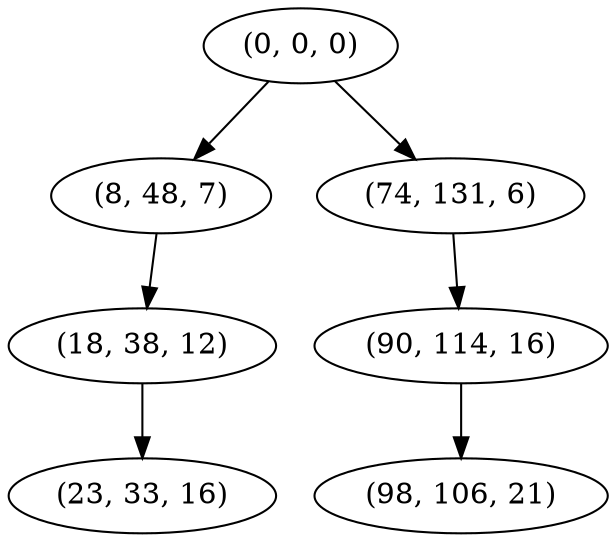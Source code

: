 digraph tree {
    "(0, 0, 0)";
    "(8, 48, 7)";
    "(18, 38, 12)";
    "(23, 33, 16)";
    "(74, 131, 6)";
    "(90, 114, 16)";
    "(98, 106, 21)";
    "(0, 0, 0)" -> "(8, 48, 7)";
    "(0, 0, 0)" -> "(74, 131, 6)";
    "(8, 48, 7)" -> "(18, 38, 12)";
    "(18, 38, 12)" -> "(23, 33, 16)";
    "(74, 131, 6)" -> "(90, 114, 16)";
    "(90, 114, 16)" -> "(98, 106, 21)";
}
